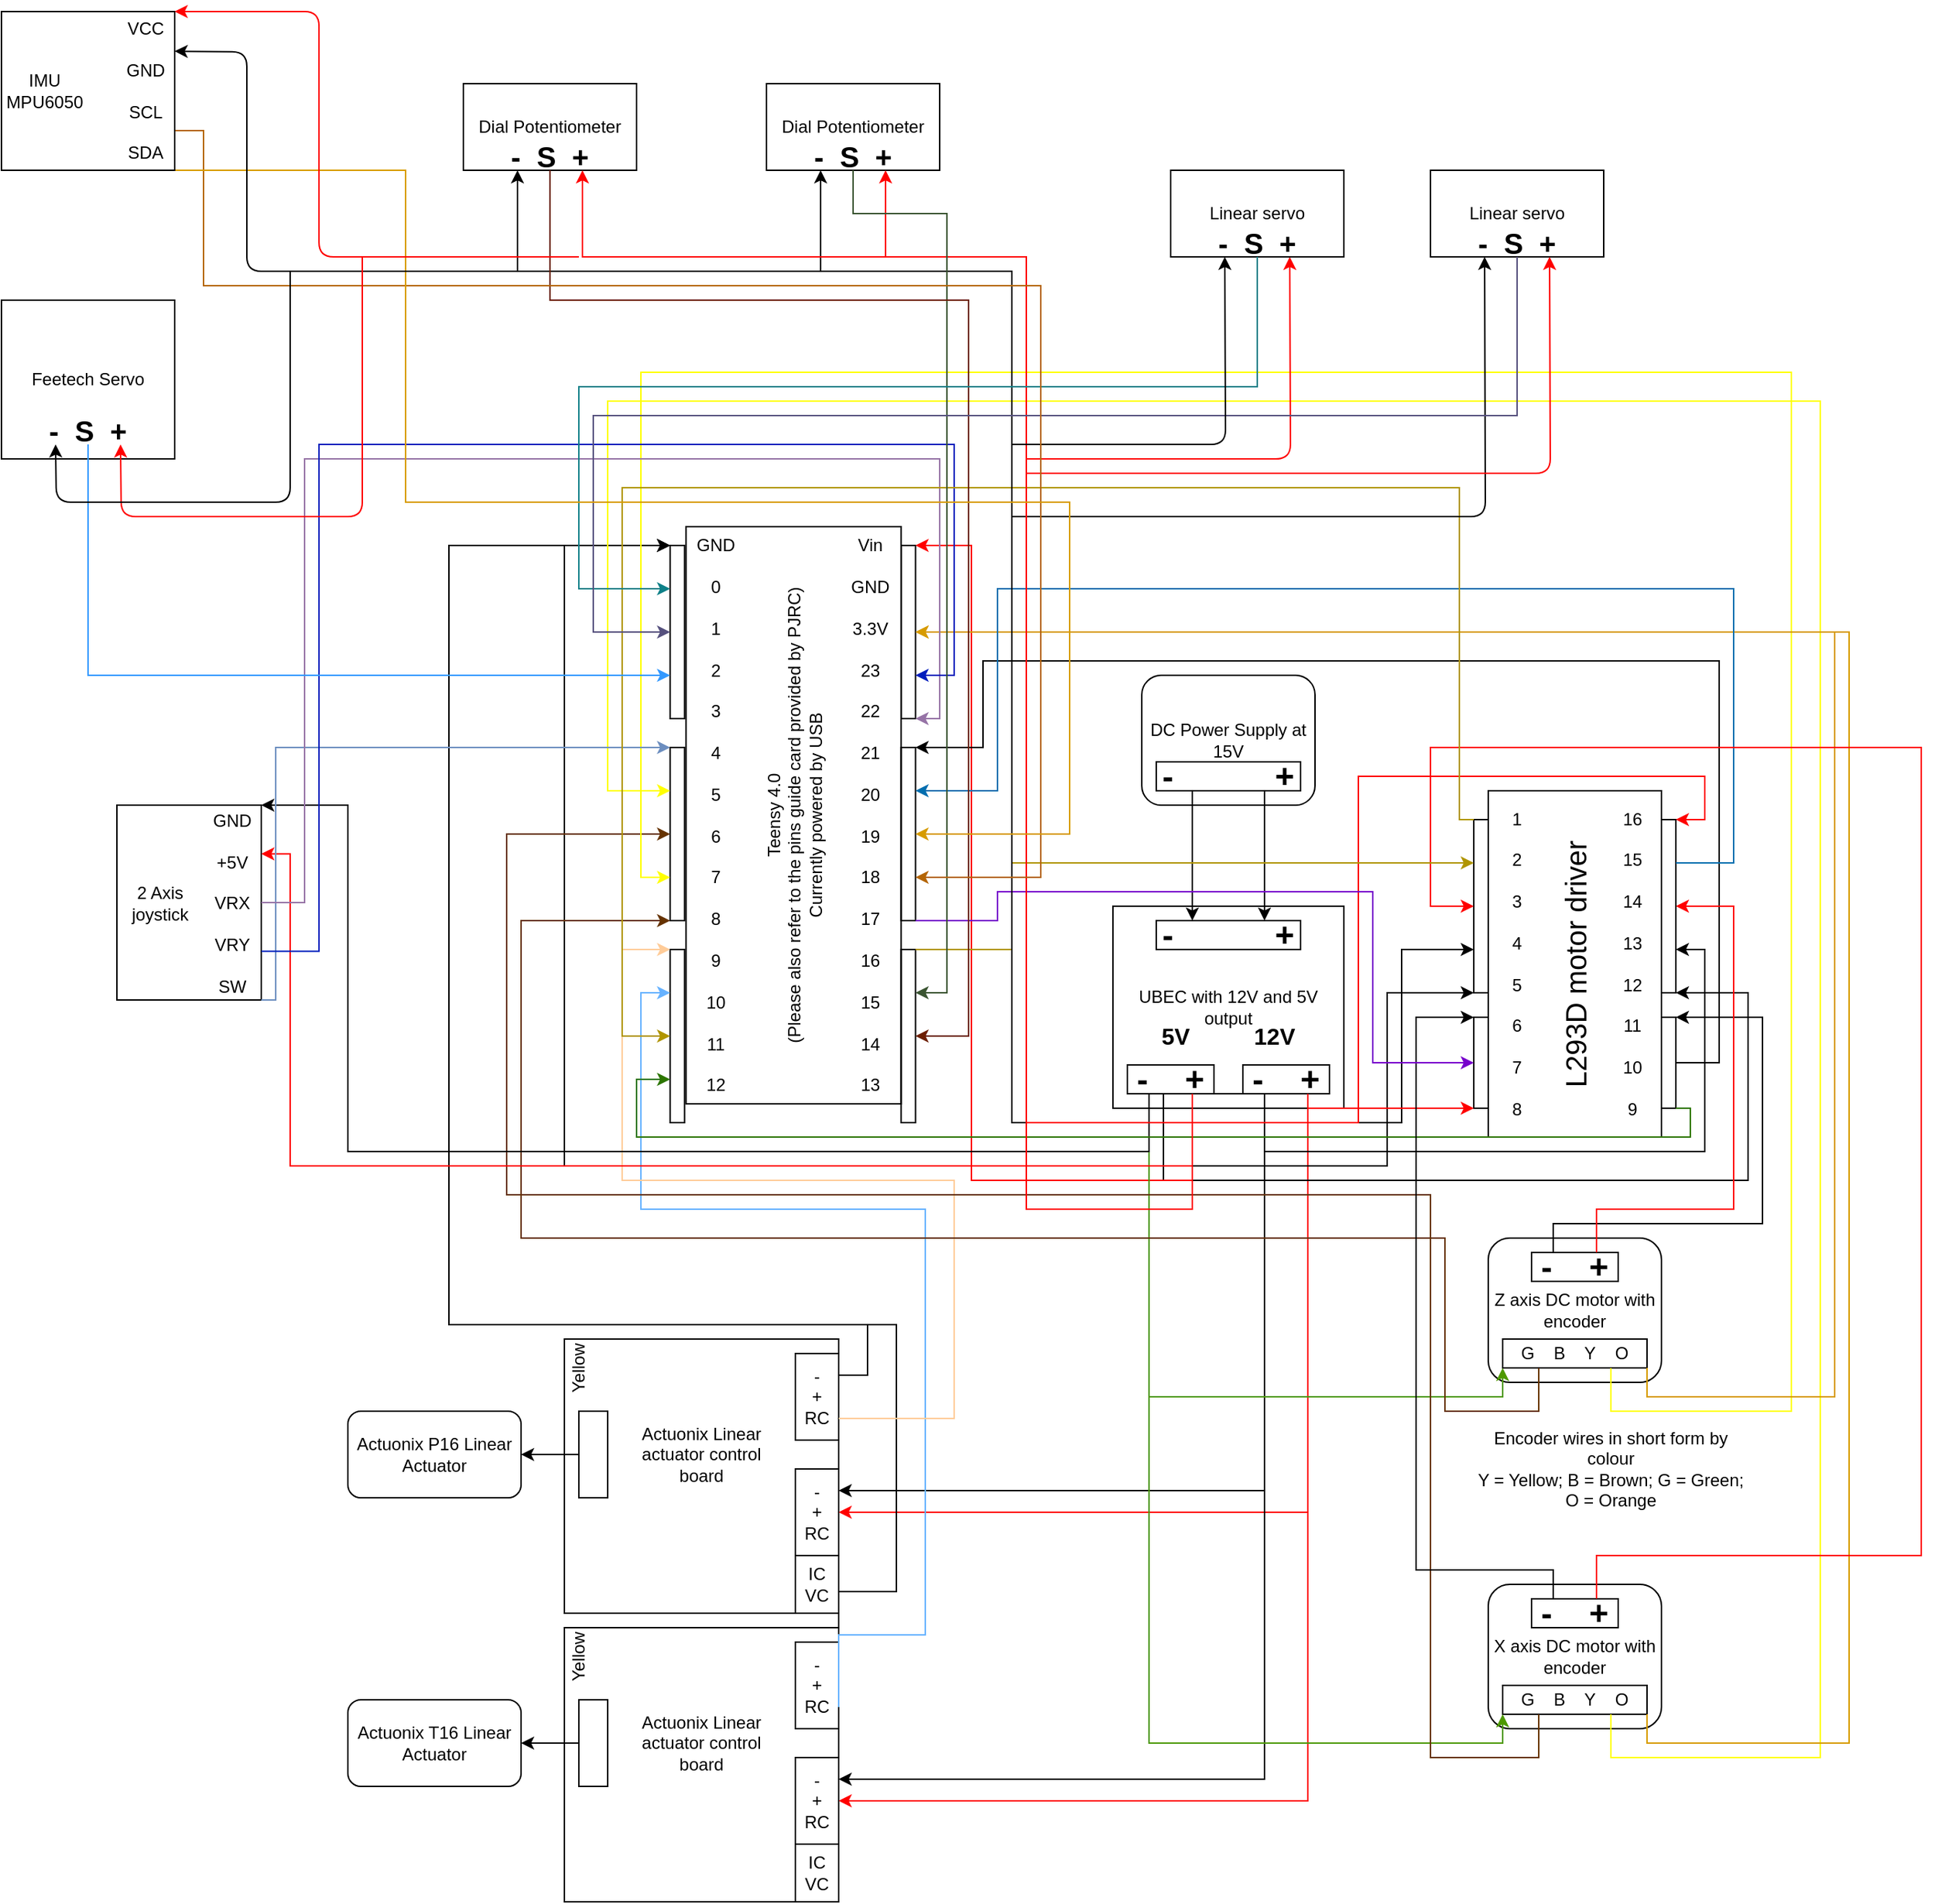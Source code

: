 <mxfile version="12.9.13" type="device"><diagram id="tKqZHT9jm57mpydL6ZIq" name="Page-1"><mxGraphModel dx="3413" dy="2063" grid="1" gridSize="10" guides="1" tooltips="1" connect="1" arrows="1" fold="1" page="1" pageScale="1" pageWidth="1654" pageHeight="2336" math="0" shadow="0"><root><mxCell id="0"/><mxCell id="1" parent="0"/><mxCell id="Ix45-7bk0WX9BoYvGjVs-72" value="" style="group" vertex="1" connectable="0" parent="1"><mxGeometry x="160" y="300" width="1330" height="1310" as="geometry"/></mxCell><mxCell id="Ix45-7bk0WX9BoYvGjVs-67" value="" style="group" vertex="1" connectable="0" parent="Ix45-7bk0WX9BoYvGjVs-72"><mxGeometry width="1330" height="1310" as="geometry"/></mxCell><mxCell id="Ix45-7bk0WX9BoYvGjVs-54" value="" style="group" vertex="1" connectable="0" parent="Ix45-7bk0WX9BoYvGjVs-67"><mxGeometry x="80" y="50" width="1250" height="1260" as="geometry"/></mxCell><mxCell id="Ix45-7bk0WX9BoYvGjVs-38" value="" style="group;fillColor=none;strokeColor=none;" vertex="1" connectable="0" parent="Ix45-7bk0WX9BoYvGjVs-54"><mxGeometry width="1250" height="1260" as="geometry"/></mxCell><mxCell id="Ix45-7bk0WX9BoYvGjVs-25" value="" style="group" vertex="1" connectable="0" parent="Ix45-7bk0WX9BoYvGjVs-38"><mxGeometry y="200" width="1250" height="1060" as="geometry"/></mxCell><mxCell id="odw-aMvvOUH35PfwRBD1-32" value="" style="group" parent="Ix45-7bk0WX9BoYvGjVs-25" vertex="1" connectable="0"><mxGeometry x="690" y="210" width="160" height="300" as="geometry"/></mxCell><mxCell id="odw-aMvvOUH35PfwRBD1-6" value="&lt;span&gt;DC Power Supply at 15V&lt;/span&gt;" style="rounded=1;whiteSpace=wrap;html=1;shadow=0;fillColor=none;gradientColor=none;" parent="odw-aMvvOUH35PfwRBD1-32" vertex="1"><mxGeometry x="20" width="120" height="90" as="geometry"/></mxCell><mxCell id="odw-aMvvOUH35PfwRBD1-9" value="UBEC with 12V and 5V output" style="rounded=0;whiteSpace=wrap;html=1;shadow=0;fillColor=none;gradientColor=none;" parent="odw-aMvvOUH35PfwRBD1-32" vertex="1"><mxGeometry y="160" width="160" height="140" as="geometry"/></mxCell><mxCell id="odw-aMvvOUH35PfwRBD1-10" value="&lt;b&gt;&lt;font style=&quot;font-size: 16px&quot;&gt;5V&amp;nbsp; &amp;nbsp; &amp;nbsp; &amp;nbsp; &amp;nbsp; 12V&lt;/font&gt;&lt;/b&gt;" style="text;html=1;strokeColor=none;fillColor=none;align=center;verticalAlign=middle;whiteSpace=wrap;rounded=0;shadow=0;" parent="odw-aMvvOUH35PfwRBD1-32" vertex="1"><mxGeometry x="30" y="240" width="100" height="20" as="geometry"/></mxCell><mxCell id="odw-aMvvOUH35PfwRBD1-16" value="&lt;b&gt;&lt;font style=&quot;font-size: 23px&quot;&gt;-&amp;nbsp; &amp;nbsp; &amp;nbsp; &amp;nbsp; &amp;nbsp; &amp;nbsp;+&lt;/font&gt;&lt;/b&gt;" style="rounded=0;whiteSpace=wrap;html=1;shadow=0;fillColor=none;gradientColor=none;" parent="odw-aMvvOUH35PfwRBD1-32" vertex="1"><mxGeometry x="30" y="60" width="100" height="20" as="geometry"/></mxCell><mxCell id="odw-aMvvOUH35PfwRBD1-17" value="&lt;b&gt;&lt;font style=&quot;font-size: 23px&quot;&gt;-&amp;nbsp; &amp;nbsp; &amp;nbsp; &amp;nbsp; &amp;nbsp; &amp;nbsp;+&lt;/font&gt;&lt;/b&gt;" style="rounded=0;whiteSpace=wrap;html=1;shadow=0;fillColor=none;gradientColor=none;" parent="odw-aMvvOUH35PfwRBD1-32" vertex="1"><mxGeometry x="30" y="170" width="100" height="20" as="geometry"/></mxCell><mxCell id="odw-aMvvOUH35PfwRBD1-18" style="edgeStyle=orthogonalEdgeStyle;rounded=0;orthogonalLoop=1;jettySize=auto;html=1;exitX=0.25;exitY=1;exitDx=0;exitDy=0;entryX=0.25;entryY=0;entryDx=0;entryDy=0;" parent="odw-aMvvOUH35PfwRBD1-32" source="odw-aMvvOUH35PfwRBD1-16" target="odw-aMvvOUH35PfwRBD1-17" edge="1"><mxGeometry relative="1" as="geometry"/></mxCell><mxCell id="odw-aMvvOUH35PfwRBD1-19" style="edgeStyle=orthogonalEdgeStyle;rounded=0;orthogonalLoop=1;jettySize=auto;html=1;exitX=0.75;exitY=1;exitDx=0;exitDy=0;entryX=0.75;entryY=0;entryDx=0;entryDy=0;" parent="odw-aMvvOUH35PfwRBD1-32" source="odw-aMvvOUH35PfwRBD1-16" target="odw-aMvvOUH35PfwRBD1-17" edge="1"><mxGeometry relative="1" as="geometry"/></mxCell><mxCell id="odw-aMvvOUH35PfwRBD1-21" value="&lt;b&gt;&lt;font style=&quot;font-size: 23px&quot;&gt;-&amp;nbsp; &amp;nbsp; +&lt;/font&gt;&lt;/b&gt;" style="rounded=0;whiteSpace=wrap;html=1;shadow=0;fillColor=none;gradientColor=none;" parent="odw-aMvvOUH35PfwRBD1-32" vertex="1"><mxGeometry x="10" y="270" width="60" height="20" as="geometry"/></mxCell><mxCell id="odw-aMvvOUH35PfwRBD1-22" value="&lt;b&gt;&lt;font style=&quot;font-size: 23px&quot;&gt;-&amp;nbsp; &amp;nbsp; +&lt;/font&gt;&lt;/b&gt;" style="rounded=0;whiteSpace=wrap;html=1;shadow=0;fillColor=none;gradientColor=none;" parent="odw-aMvvOUH35PfwRBD1-32" vertex="1"><mxGeometry x="90" y="270" width="60" height="20" as="geometry"/></mxCell><mxCell id="odw-aMvvOUH35PfwRBD1-61" value="" style="group" parent="Ix45-7bk0WX9BoYvGjVs-25" vertex="1" connectable="0"><mxGeometry x="160" y="670" width="340" height="190" as="geometry"/></mxCell><mxCell id="odw-aMvvOUH35PfwRBD1-47" value="" style="group" parent="odw-aMvvOUH35PfwRBD1-61" vertex="1" connectable="0"><mxGeometry x="150" width="190" height="190" as="geometry"/></mxCell><mxCell id="odw-aMvvOUH35PfwRBD1-35" value="" style="rounded=0;whiteSpace=wrap;html=1;shadow=0;fillColor=none;gradientColor=none;" parent="odw-aMvvOUH35PfwRBD1-47" vertex="1"><mxGeometry width="190" height="190" as="geometry"/></mxCell><mxCell id="odw-aMvvOUH35PfwRBD1-38" value="-&lt;br&gt;+&lt;br&gt;RC" style="rounded=0;whiteSpace=wrap;html=1;shadow=0;fillColor=none;gradientColor=none;" parent="odw-aMvvOUH35PfwRBD1-47" vertex="1"><mxGeometry x="160" y="10" width="30" height="60" as="geometry"/></mxCell><mxCell id="odw-aMvvOUH35PfwRBD1-39" value="Actuonix Linear actuator control board" style="text;html=1;strokeColor=none;fillColor=none;align=center;verticalAlign=middle;whiteSpace=wrap;rounded=0;shadow=0;" parent="odw-aMvvOUH35PfwRBD1-47" vertex="1"><mxGeometry x="50" y="70" width="90" height="20" as="geometry"/></mxCell><mxCell id="odw-aMvvOUH35PfwRBD1-40" value="-&lt;br&gt;+&lt;br&gt;RC&lt;br&gt;" style="rounded=0;whiteSpace=wrap;html=1;shadow=0;fillColor=none;gradientColor=none;" parent="odw-aMvvOUH35PfwRBD1-47" vertex="1"><mxGeometry x="160" y="90" width="30" height="60" as="geometry"/></mxCell><mxCell id="odw-aMvvOUH35PfwRBD1-43" value="IC&lt;br&gt;VC" style="rounded=0;whiteSpace=wrap;html=1;shadow=0;fillColor=none;gradientColor=none;" parent="odw-aMvvOUH35PfwRBD1-47" vertex="1"><mxGeometry x="160" y="150" width="30" height="40" as="geometry"/></mxCell><mxCell id="odw-aMvvOUH35PfwRBD1-45" value="" style="rounded=0;whiteSpace=wrap;html=1;shadow=0;fillColor=none;gradientColor=none;" parent="odw-aMvvOUH35PfwRBD1-47" vertex="1"><mxGeometry x="10" y="50" width="20" height="60" as="geometry"/></mxCell><mxCell id="odw-aMvvOUH35PfwRBD1-46" value="Yellow" style="text;html=1;strokeColor=none;fillColor=none;align=center;verticalAlign=middle;whiteSpace=wrap;rounded=0;shadow=0;rotation=270;" parent="odw-aMvvOUH35PfwRBD1-47" vertex="1"><mxGeometry x="-10" y="10" width="40" height="20" as="geometry"/></mxCell><mxCell id="odw-aMvvOUH35PfwRBD1-56" value="Actuonix P16 Linear Actuator" style="rounded=1;whiteSpace=wrap;html=1;shadow=0;fillColor=none;gradientColor=none;" parent="odw-aMvvOUH35PfwRBD1-61" vertex="1"><mxGeometry y="50" width="120" height="60" as="geometry"/></mxCell><mxCell id="odw-aMvvOUH35PfwRBD1-58" style="edgeStyle=orthogonalEdgeStyle;rounded=0;orthogonalLoop=1;jettySize=auto;html=1;exitX=0;exitY=0.5;exitDx=0;exitDy=0;entryX=1;entryY=0.5;entryDx=0;entryDy=0;" parent="odw-aMvvOUH35PfwRBD1-61" source="odw-aMvvOUH35PfwRBD1-45" target="odw-aMvvOUH35PfwRBD1-56" edge="1"><mxGeometry relative="1" as="geometry"/></mxCell><mxCell id="odw-aMvvOUH35PfwRBD1-62" value="" style="group" parent="Ix45-7bk0WX9BoYvGjVs-25" vertex="1" connectable="0"><mxGeometry x="160" y="870" width="340" height="190" as="geometry"/></mxCell><mxCell id="odw-aMvvOUH35PfwRBD1-48" value="" style="group" parent="odw-aMvvOUH35PfwRBD1-62" vertex="1" connectable="0"><mxGeometry x="150" width="190" height="190" as="geometry"/></mxCell><mxCell id="odw-aMvvOUH35PfwRBD1-49" value="" style="rounded=0;whiteSpace=wrap;html=1;shadow=0;fillColor=none;gradientColor=none;" parent="odw-aMvvOUH35PfwRBD1-48" vertex="1"><mxGeometry width="190" height="190" as="geometry"/></mxCell><mxCell id="odw-aMvvOUH35PfwRBD1-50" value="-&lt;br&gt;+&lt;br&gt;RC" style="rounded=0;whiteSpace=wrap;html=1;shadow=0;fillColor=none;gradientColor=none;" parent="odw-aMvvOUH35PfwRBD1-48" vertex="1"><mxGeometry x="160" y="10" width="30" height="60" as="geometry"/></mxCell><mxCell id="odw-aMvvOUH35PfwRBD1-51" value="Actuonix Linear actuator control board" style="text;html=1;strokeColor=none;fillColor=none;align=center;verticalAlign=middle;whiteSpace=wrap;rounded=0;shadow=0;" parent="odw-aMvvOUH35PfwRBD1-48" vertex="1"><mxGeometry x="50" y="70" width="90" height="20" as="geometry"/></mxCell><mxCell id="odw-aMvvOUH35PfwRBD1-52" value="-&lt;br&gt;+&lt;br&gt;RC&lt;br&gt;" style="rounded=0;whiteSpace=wrap;html=1;shadow=0;fillColor=none;gradientColor=none;" parent="odw-aMvvOUH35PfwRBD1-48" vertex="1"><mxGeometry x="160" y="90" width="30" height="60" as="geometry"/></mxCell><mxCell id="odw-aMvvOUH35PfwRBD1-53" value="IC&lt;br&gt;VC" style="rounded=0;whiteSpace=wrap;html=1;shadow=0;fillColor=none;gradientColor=none;" parent="odw-aMvvOUH35PfwRBD1-48" vertex="1"><mxGeometry x="160" y="150" width="30" height="40" as="geometry"/></mxCell><mxCell id="odw-aMvvOUH35PfwRBD1-54" value="" style="rounded=0;whiteSpace=wrap;html=1;shadow=0;fillColor=none;gradientColor=none;" parent="odw-aMvvOUH35PfwRBD1-48" vertex="1"><mxGeometry x="10" y="50" width="20" height="60" as="geometry"/></mxCell><mxCell id="odw-aMvvOUH35PfwRBD1-55" value="Yellow" style="text;html=1;strokeColor=none;fillColor=none;align=center;verticalAlign=middle;whiteSpace=wrap;rounded=0;shadow=0;rotation=270;" parent="odw-aMvvOUH35PfwRBD1-48" vertex="1"><mxGeometry x="-10" y="10" width="40" height="20" as="geometry"/></mxCell><mxCell id="odw-aMvvOUH35PfwRBD1-59" value="Actuonix T16 Linear Actuator" style="rounded=1;whiteSpace=wrap;html=1;shadow=0;fillColor=none;gradientColor=none;" parent="odw-aMvvOUH35PfwRBD1-62" vertex="1"><mxGeometry y="50" width="120" height="60" as="geometry"/></mxCell><mxCell id="odw-aMvvOUH35PfwRBD1-60" style="edgeStyle=orthogonalEdgeStyle;rounded=0;orthogonalLoop=1;jettySize=auto;html=1;exitX=0;exitY=0.5;exitDx=0;exitDy=0;" parent="odw-aMvvOUH35PfwRBD1-62" source="odw-aMvvOUH35PfwRBD1-54" target="odw-aMvvOUH35PfwRBD1-59" edge="1"><mxGeometry relative="1" as="geometry"/></mxCell><mxCell id="odw-aMvvOUH35PfwRBD1-65" style="edgeStyle=orthogonalEdgeStyle;rounded=0;orthogonalLoop=1;jettySize=auto;html=1;exitX=0.25;exitY=1;exitDx=0;exitDy=0;entryX=1;entryY=0.25;entryDx=0;entryDy=0;" parent="Ix45-7bk0WX9BoYvGjVs-25" source="odw-aMvvOUH35PfwRBD1-22" target="odw-aMvvOUH35PfwRBD1-40" edge="1"><mxGeometry relative="1" as="geometry"/></mxCell><mxCell id="odw-aMvvOUH35PfwRBD1-66" style="edgeStyle=orthogonalEdgeStyle;rounded=0;orthogonalLoop=1;jettySize=auto;html=1;exitX=0.75;exitY=1;exitDx=0;exitDy=0;entryX=1;entryY=0.5;entryDx=0;entryDy=0;strokeColor=#FF0000;" parent="Ix45-7bk0WX9BoYvGjVs-25" source="odw-aMvvOUH35PfwRBD1-22" target="odw-aMvvOUH35PfwRBD1-40" edge="1"><mxGeometry relative="1" as="geometry"/></mxCell><mxCell id="odw-aMvvOUH35PfwRBD1-67" style="edgeStyle=orthogonalEdgeStyle;rounded=0;orthogonalLoop=1;jettySize=auto;html=1;exitX=0.25;exitY=1;exitDx=0;exitDy=0;entryX=1;entryY=0.25;entryDx=0;entryDy=0;" parent="Ix45-7bk0WX9BoYvGjVs-25" source="odw-aMvvOUH35PfwRBD1-22" target="odw-aMvvOUH35PfwRBD1-52" edge="1"><mxGeometry relative="1" as="geometry"/></mxCell><mxCell id="odw-aMvvOUH35PfwRBD1-68" style="edgeStyle=orthogonalEdgeStyle;rounded=0;orthogonalLoop=1;jettySize=auto;html=1;exitX=0.75;exitY=1;exitDx=0;exitDy=0;entryX=1;entryY=0.5;entryDx=0;entryDy=0;strokeColor=#FF0000;" parent="Ix45-7bk0WX9BoYvGjVs-25" source="odw-aMvvOUH35PfwRBD1-22" target="odw-aMvvOUH35PfwRBD1-52" edge="1"><mxGeometry relative="1" as="geometry"/></mxCell><mxCell id="odw-aMvvOUH35PfwRBD1-83" value="Encoder wires in short form by colour &lt;br&gt;Y = Yellow; B = Brown; G = Green; O = Orange" style="text;html=1;strokeColor=none;fillColor=none;align=center;verticalAlign=middle;whiteSpace=wrap;rounded=0;shadow=0;" parent="Ix45-7bk0WX9BoYvGjVs-25" vertex="1"><mxGeometry x="940" y="750" width="190" height="20" as="geometry"/></mxCell><mxCell id="odw-aMvvOUH35PfwRBD1-86" value="" style="group" parent="Ix45-7bk0WX9BoYvGjVs-25" vertex="1" connectable="0"><mxGeometry x="950" y="600" width="120" height="100" as="geometry"/></mxCell><mxCell id="odw-aMvvOUH35PfwRBD1-80" value="" style="group" parent="odw-aMvvOUH35PfwRBD1-86" vertex="1" connectable="0"><mxGeometry width="120" height="100" as="geometry"/></mxCell><mxCell id="odw-aMvvOUH35PfwRBD1-70" value="Z axis DC motor with encoder" style="rounded=1;whiteSpace=wrap;html=1;shadow=0;fillColor=none;gradientColor=none;" parent="odw-aMvvOUH35PfwRBD1-80" vertex="1"><mxGeometry width="120" height="100" as="geometry"/></mxCell><mxCell id="odw-aMvvOUH35PfwRBD1-72" value="&lt;b&gt;&lt;font style=&quot;font-size: 23px&quot;&gt;-&amp;nbsp; &amp;nbsp; +&lt;/font&gt;&lt;/b&gt;" style="rounded=0;whiteSpace=wrap;html=1;shadow=0;fillColor=none;gradientColor=none;" parent="odw-aMvvOUH35PfwRBD1-80" vertex="1"><mxGeometry x="30" y="10" width="60" height="20" as="geometry"/></mxCell><mxCell id="odw-aMvvOUH35PfwRBD1-84" value="G&amp;nbsp; &amp;nbsp; B&amp;nbsp; &amp;nbsp; Y&amp;nbsp; &amp;nbsp; O" style="rounded=0;whiteSpace=wrap;html=1;shadow=0;fillColor=none;gradientColor=none;" parent="odw-aMvvOUH35PfwRBD1-80" vertex="1"><mxGeometry x="10" y="70" width="100" height="20" as="geometry"/></mxCell><mxCell id="odw-aMvvOUH35PfwRBD1-87" value="" style="group" parent="Ix45-7bk0WX9BoYvGjVs-25" vertex="1" connectable="0"><mxGeometry x="950" y="840" width="120" height="100" as="geometry"/></mxCell><mxCell id="odw-aMvvOUH35PfwRBD1-81" value="" style="group" parent="odw-aMvvOUH35PfwRBD1-87" vertex="1" connectable="0"><mxGeometry width="120" height="100" as="geometry"/></mxCell><mxCell id="odw-aMvvOUH35PfwRBD1-69" value="X axis DC motor with encoder" style="rounded=1;whiteSpace=wrap;html=1;shadow=0;fillColor=none;gradientColor=none;" parent="odw-aMvvOUH35PfwRBD1-81" vertex="1"><mxGeometry width="120" height="100" as="geometry"/></mxCell><mxCell id="odw-aMvvOUH35PfwRBD1-73" value="&lt;b&gt;&lt;font style=&quot;font-size: 23px&quot;&gt;-&amp;nbsp; &amp;nbsp; +&lt;/font&gt;&lt;/b&gt;" style="rounded=0;whiteSpace=wrap;html=1;shadow=0;fillColor=none;gradientColor=none;" parent="odw-aMvvOUH35PfwRBD1-81" vertex="1"><mxGeometry x="30" y="10" width="60" height="20" as="geometry"/></mxCell><mxCell id="odw-aMvvOUH35PfwRBD1-82" value="G&amp;nbsp; &amp;nbsp; B&amp;nbsp; &amp;nbsp; Y&amp;nbsp; &amp;nbsp; O" style="rounded=0;whiteSpace=wrap;html=1;shadow=0;fillColor=none;gradientColor=none;" parent="odw-aMvvOUH35PfwRBD1-81" vertex="1"><mxGeometry x="10" y="70" width="100" height="20" as="geometry"/></mxCell><mxCell id="odw-aMvvOUH35PfwRBD1-99" value="" style="group" parent="Ix45-7bk0WX9BoYvGjVs-25" vertex="1" connectable="0"><mxGeometry x="940" y="290" width="140" height="240" as="geometry"/></mxCell><mxCell id="odw-aMvvOUH35PfwRBD1-31" value="" style="group" parent="odw-aMvvOUH35PfwRBD1-99" vertex="1" connectable="0"><mxGeometry x="10" width="120" height="240" as="geometry"/></mxCell><mxCell id="odw-aMvvOUH35PfwRBD1-26" value="" style="rounded=0;whiteSpace=wrap;html=1;shadow=0;fillColor=none;gradientColor=none;" parent="odw-aMvvOUH35PfwRBD1-31" vertex="1"><mxGeometry width="120" height="240" as="geometry"/></mxCell><mxCell id="odw-aMvvOUH35PfwRBD1-27" value="1&lt;br&gt;&lt;br&gt;2&lt;br&gt;&lt;br&gt;3&lt;br&gt;&lt;br&gt;4&lt;br&gt;&lt;br&gt;5&lt;br&gt;&lt;br&gt;6&lt;br&gt;&lt;br&gt;7&lt;br&gt;&lt;br&gt;8" style="text;html=1;strokeColor=none;fillColor=none;align=center;verticalAlign=middle;whiteSpace=wrap;rounded=0;shadow=0;gradientColor=none;" parent="odw-aMvvOUH35PfwRBD1-31" vertex="1"><mxGeometry width="40" height="240" as="geometry"/></mxCell><mxCell id="odw-aMvvOUH35PfwRBD1-28" value="16&lt;br&gt;&lt;br&gt;15&lt;br&gt;&lt;br&gt;14&lt;br&gt;&lt;br&gt;13&lt;br&gt;&lt;br&gt;12&lt;br&gt;&lt;br&gt;11&lt;br&gt;&lt;br&gt;10&lt;br&gt;&lt;br&gt;9" style="text;html=1;strokeColor=none;fillColor=none;align=center;verticalAlign=middle;whiteSpace=wrap;rounded=0;shadow=0;gradientColor=none;" parent="odw-aMvvOUH35PfwRBD1-31" vertex="1"><mxGeometry x="80" width="40" height="240" as="geometry"/></mxCell><mxCell id="odw-aMvvOUH35PfwRBD1-29" value="&lt;font style=&quot;font-size: 20px&quot;&gt;L293D motor driver&lt;/font&gt;" style="text;html=1;strokeColor=none;fillColor=none;align=center;verticalAlign=middle;whiteSpace=wrap;rounded=0;shadow=0;direction=west;rotation=270;" parent="odw-aMvvOUH35PfwRBD1-31" vertex="1"><mxGeometry x="-35" y="110" width="190" height="20" as="geometry"/></mxCell><mxCell id="odw-aMvvOUH35PfwRBD1-95" value="" style="rounded=0;whiteSpace=wrap;html=1;shadow=0;fillColor=none;gradientColor=none;fontColor=#000000;" parent="odw-aMvvOUH35PfwRBD1-99" vertex="1"><mxGeometry x="130" y="20" width="10" height="120" as="geometry"/></mxCell><mxCell id="odw-aMvvOUH35PfwRBD1-96" value="" style="rounded=0;whiteSpace=wrap;html=1;shadow=0;fillColor=none;gradientColor=none;fontColor=#000000;" parent="odw-aMvvOUH35PfwRBD1-99" vertex="1"><mxGeometry y="20" width="10" height="120" as="geometry"/></mxCell><mxCell id="odw-aMvvOUH35PfwRBD1-97" value="" style="rounded=0;whiteSpace=wrap;html=1;shadow=0;fillColor=none;gradientColor=none;fontColor=#000000;" parent="odw-aMvvOUH35PfwRBD1-99" vertex="1"><mxGeometry y="157" width="10" height="63" as="geometry"/></mxCell><mxCell id="odw-aMvvOUH35PfwRBD1-98" value="" style="rounded=0;whiteSpace=wrap;html=1;shadow=0;fillColor=none;gradientColor=none;fontColor=#000000;" parent="odw-aMvvOUH35PfwRBD1-99" vertex="1"><mxGeometry x="130" y="157" width="10" height="63" as="geometry"/></mxCell><mxCell id="odw-aMvvOUH35PfwRBD1-101" style="edgeStyle=orthogonalEdgeStyle;rounded=0;orthogonalLoop=1;jettySize=auto;html=1;exitX=0.25;exitY=1;exitDx=0;exitDy=0;entryX=0;entryY=0.75;entryDx=0;entryDy=0;fontColor=#000000;" parent="Ix45-7bk0WX9BoYvGjVs-25" source="odw-aMvvOUH35PfwRBD1-22" target="odw-aMvvOUH35PfwRBD1-96" edge="1"><mxGeometry relative="1" as="geometry"/></mxCell><mxCell id="odw-aMvvOUH35PfwRBD1-102" style="edgeStyle=orthogonalEdgeStyle;rounded=0;orthogonalLoop=1;jettySize=auto;html=1;exitX=0.25;exitY=1;exitDx=0;exitDy=0;entryX=0;entryY=1;entryDx=0;entryDy=0;fontColor=#000000;" parent="Ix45-7bk0WX9BoYvGjVs-25" source="odw-aMvvOUH35PfwRBD1-22" target="odw-aMvvOUH35PfwRBD1-96" edge="1"><mxGeometry relative="1" as="geometry"><Array as="points"><mxPoint x="725" y="550"/><mxPoint x="880" y="550"/><mxPoint x="880" y="430"/></Array></mxGeometry></mxCell><mxCell id="odw-aMvvOUH35PfwRBD1-103" style="edgeStyle=orthogonalEdgeStyle;rounded=0;orthogonalLoop=1;jettySize=auto;html=1;exitX=0.25;exitY=1;exitDx=0;exitDy=0;entryX=1;entryY=0.75;entryDx=0;entryDy=0;fontColor=#000000;" parent="Ix45-7bk0WX9BoYvGjVs-25" source="odw-aMvvOUH35PfwRBD1-22" target="odw-aMvvOUH35PfwRBD1-95" edge="1"><mxGeometry relative="1" as="geometry"><Array as="points"><mxPoint x="795" y="540"/><mxPoint x="1100" y="540"/><mxPoint x="1100" y="400"/></Array></mxGeometry></mxCell><mxCell id="odw-aMvvOUH35PfwRBD1-104" style="edgeStyle=orthogonalEdgeStyle;rounded=0;orthogonalLoop=1;jettySize=auto;html=1;exitX=0.25;exitY=1;exitDx=0;exitDy=0;entryX=1;entryY=1;entryDx=0;entryDy=0;fontColor=#000000;" parent="Ix45-7bk0WX9BoYvGjVs-25" source="odw-aMvvOUH35PfwRBD1-22" target="odw-aMvvOUH35PfwRBD1-95" edge="1"><mxGeometry relative="1" as="geometry"><Array as="points"><mxPoint x="725" y="560"/><mxPoint x="1130" y="560"/><mxPoint x="1130" y="430"/></Array></mxGeometry></mxCell><mxCell id="odw-aMvvOUH35PfwRBD1-108" value="" style="group" parent="Ix45-7bk0WX9BoYvGjVs-25" vertex="1" connectable="0"><mxGeometry x="300" y="120" width="440" height="400" as="geometry"/></mxCell><mxCell id="odw-aMvvOUH35PfwRBD1-91" value="" style="rounded=0;whiteSpace=wrap;html=1;shadow=0;fillColor=none;gradientColor=none;fontColor=#000000;" parent="odw-aMvvOUH35PfwRBD1-108" vertex="1"><mxGeometry x="243.25" width="10" height="120" as="geometry"/></mxCell><mxCell id="odw-aMvvOUH35PfwRBD1-107" value="" style="group" parent="odw-aMvvOUH35PfwRBD1-108" vertex="1" connectable="0"><mxGeometry y="70.25" width="440" height="329.75" as="geometry"/></mxCell><mxCell id="odw-aMvvOUH35PfwRBD1-33" value="" style="group;rotation=270;" parent="odw-aMvvOUH35PfwRBD1-107" vertex="1" connectable="0"><mxGeometry x="83.25" y="-83.25" width="273.5" height="440" as="geometry"/></mxCell><mxCell id="odw-aMvvOUH35PfwRBD1-106" value="" style="group" parent="odw-aMvvOUH35PfwRBD1-33" vertex="1" connectable="0"><mxGeometry width="170" height="413" as="geometry"/></mxCell><mxCell id="odw-aMvvOUH35PfwRBD1-94" value="" style="group" parent="odw-aMvvOUH35PfwRBD1-106" vertex="1" connectable="0"><mxGeometry width="170" height="413" as="geometry"/></mxCell><mxCell id="odw-aMvvOUH35PfwRBD1-71" value="" style="group" parent="odw-aMvvOUH35PfwRBD1-94" vertex="1" connectable="0"><mxGeometry x="11" width="149" height="400" as="geometry"/></mxCell><mxCell id="odw-aMvvOUH35PfwRBD1-1" value="" style="rounded=0;whiteSpace=wrap;html=1;" parent="odw-aMvvOUH35PfwRBD1-71" vertex="1"><mxGeometry width="149" height="400" as="geometry"/></mxCell><mxCell id="odw-aMvvOUH35PfwRBD1-4" value="GND&lt;br&gt;&lt;br&gt;0&lt;br&gt;&lt;br&gt;1&lt;br&gt;&lt;br&gt;2&lt;br&gt;&lt;br&gt;3&lt;br&gt;&lt;br&gt;4&lt;br&gt;&lt;br&gt;5&lt;br&gt;&lt;br&gt;6&lt;br&gt;&lt;br&gt;7&lt;br&gt;&lt;br&gt;8&lt;br&gt;&lt;br&gt;9&lt;br&gt;&lt;br&gt;10&lt;br&gt;&lt;br&gt;11&lt;br&gt;&lt;br&gt;12" style="text;html=1;strokeColor=none;fillColor=none;align=center;verticalAlign=middle;whiteSpace=wrap;rounded=0;shadow=0;gradientColor=none;" parent="odw-aMvvOUH35PfwRBD1-71" vertex="1"><mxGeometry y="80" width="42.27" height="240" as="geometry"/></mxCell><mxCell id="odw-aMvvOUH35PfwRBD1-5" value="Vin&lt;br&gt;&lt;br&gt;GND&lt;br&gt;&lt;br&gt;3.3V&lt;br&gt;&lt;br&gt;23&lt;br&gt;&lt;br&gt;22&lt;br&gt;&lt;br&gt;21&lt;br&gt;&lt;br&gt;20&lt;br&gt;&lt;br&gt;19&lt;br&gt;&lt;br&gt;18&lt;br&gt;&lt;br&gt;17&lt;br&gt;&lt;br&gt;16&lt;br&gt;&lt;br&gt;15&lt;br&gt;&lt;br&gt;14&lt;br&gt;&lt;br&gt;13" style="text;html=1;strokeColor=none;fillColor=none;align=center;verticalAlign=middle;whiteSpace=wrap;rounded=0;shadow=0;" parent="odw-aMvvOUH35PfwRBD1-71" vertex="1"><mxGeometry x="106.73" y="80" width="42.27" height="240" as="geometry"/></mxCell><mxCell id="odw-aMvvOUH35PfwRBD1-2" value="Teensy 4.0&lt;br&gt;(Please also refer to the pins guide card provided by PJRC)&lt;br&gt;Currently powered by USB" style="text;html=1;strokeColor=none;fillColor=none;align=center;verticalAlign=middle;whiteSpace=wrap;rounded=0;rotation=270;" parent="odw-aMvvOUH35PfwRBD1-71" vertex="1"><mxGeometry x="-127.337" y="190" width="404.73" height="20" as="geometry"/></mxCell><mxCell id="odw-aMvvOUH35PfwRBD1-88" value="" style="rounded=0;whiteSpace=wrap;html=1;shadow=0;fillColor=none;gradientColor=none;fontColor=#000000;" parent="odw-aMvvOUH35PfwRBD1-94" vertex="1"><mxGeometry y="13" width="10" height="120" as="geometry"/></mxCell><mxCell id="odw-aMvvOUH35PfwRBD1-89" value="" style="rounded=0;whiteSpace=wrap;html=1;shadow=0;fillColor=none;gradientColor=none;fontColor=#000000;" parent="odw-aMvvOUH35PfwRBD1-94" vertex="1"><mxGeometry y="153" width="10" height="120" as="geometry"/></mxCell><mxCell id="odw-aMvvOUH35PfwRBD1-92" value="" style="rounded=0;whiteSpace=wrap;html=1;shadow=0;fillColor=none;gradientColor=none;fontColor=#000000;" parent="odw-aMvvOUH35PfwRBD1-94" vertex="1"><mxGeometry x="160" y="153" width="10" height="120" as="geometry"/></mxCell><mxCell id="odw-aMvvOUH35PfwRBD1-93" value="" style="rounded=0;whiteSpace=wrap;html=1;shadow=0;fillColor=none;gradientColor=none;fontColor=#000000;" parent="odw-aMvvOUH35PfwRBD1-94" vertex="1"><mxGeometry x="160" y="293" width="10" height="120" as="geometry"/></mxCell><mxCell id="odw-aMvvOUH35PfwRBD1-90" value="" style="rounded=0;whiteSpace=wrap;html=1;shadow=0;fillColor=none;gradientColor=none;fontColor=#000000;" parent="odw-aMvvOUH35PfwRBD1-107" vertex="1"><mxGeometry x="83.25" y="209.75" width="10" height="120" as="geometry"/></mxCell><mxCell id="odw-aMvvOUH35PfwRBD1-109" style="edgeStyle=orthogonalEdgeStyle;rounded=0;orthogonalLoop=1;jettySize=auto;html=1;exitX=0.25;exitY=1;exitDx=0;exitDy=0;entryX=0;entryY=0;entryDx=0;entryDy=0;fontColor=#000000;" parent="Ix45-7bk0WX9BoYvGjVs-25" source="odw-aMvvOUH35PfwRBD1-21" target="odw-aMvvOUH35PfwRBD1-88" edge="1"><mxGeometry relative="1" as="geometry"><Array as="points"><mxPoint x="715" y="550"/><mxPoint x="310" y="550"/><mxPoint x="310" y="120"/></Array></mxGeometry></mxCell><mxCell id="odw-aMvvOUH35PfwRBD1-110" style="edgeStyle=orthogonalEdgeStyle;rounded=0;orthogonalLoop=1;jettySize=auto;html=1;exitX=0.75;exitY=1;exitDx=0;exitDy=0;entryX=1;entryY=0;entryDx=0;entryDy=0;fontColor=#000000;fillColor=#f8cecc;strokeColor=#FF0000;" parent="Ix45-7bk0WX9BoYvGjVs-25" source="odw-aMvvOUH35PfwRBD1-21" target="odw-aMvvOUH35PfwRBD1-91" edge="1"><mxGeometry relative="1" as="geometry"><Array as="points"><mxPoint x="745" y="560"/><mxPoint x="592" y="560"/><mxPoint x="592" y="120"/></Array></mxGeometry></mxCell><mxCell id="odw-aMvvOUH35PfwRBD1-111" style="edgeStyle=orthogonalEdgeStyle;rounded=0;orthogonalLoop=1;jettySize=auto;html=1;exitX=0.25;exitY=1;exitDx=0;exitDy=0;entryX=0;entryY=1;entryDx=0;entryDy=0;strokeColor=#4D9900;fontColor=#000000;fillColor=#d5e8d4;" parent="Ix45-7bk0WX9BoYvGjVs-25" source="odw-aMvvOUH35PfwRBD1-21" target="odw-aMvvOUH35PfwRBD1-84" edge="1"><mxGeometry relative="1" as="geometry"/></mxCell><mxCell id="odw-aMvvOUH35PfwRBD1-112" style="edgeStyle=orthogonalEdgeStyle;rounded=0;orthogonalLoop=1;jettySize=auto;html=1;exitX=0.25;exitY=1;exitDx=0;exitDy=0;entryX=0;entryY=1;entryDx=0;entryDy=0;strokeColor=#4D9900;fontColor=#000000;" parent="Ix45-7bk0WX9BoYvGjVs-25" source="odw-aMvvOUH35PfwRBD1-21" target="odw-aMvvOUH35PfwRBD1-82" edge="1"><mxGeometry relative="1" as="geometry"/></mxCell><mxCell id="odw-aMvvOUH35PfwRBD1-113" style="edgeStyle=orthogonalEdgeStyle;rounded=0;orthogonalLoop=1;jettySize=auto;html=1;exitX=1;exitY=0.25;exitDx=0;exitDy=0;entryX=0;entryY=0;entryDx=0;entryDy=0;strokeColor=#000000;fontColor=#000000;" parent="Ix45-7bk0WX9BoYvGjVs-25" source="odw-aMvvOUH35PfwRBD1-38" target="odw-aMvvOUH35PfwRBD1-88" edge="1"><mxGeometry relative="1" as="geometry"><Array as="points"><mxPoint x="520" y="695"/><mxPoint x="520" y="660"/><mxPoint x="230" y="660"/><mxPoint x="230" y="120"/></Array></mxGeometry></mxCell><mxCell id="odw-aMvvOUH35PfwRBD1-114" style="edgeStyle=orthogonalEdgeStyle;rounded=0;orthogonalLoop=1;jettySize=auto;html=1;exitX=1;exitY=0.25;exitDx=0;exitDy=0;entryX=0;entryY=0;entryDx=0;entryDy=0;strokeColor=#000000;fontColor=#000000;" parent="Ix45-7bk0WX9BoYvGjVs-25" source="odw-aMvvOUH35PfwRBD1-50" target="odw-aMvvOUH35PfwRBD1-88" edge="1"><mxGeometry relative="1" as="geometry"><Array as="points"><mxPoint x="500" y="845"/><mxPoint x="540" y="845"/><mxPoint x="540" y="660"/><mxPoint x="230" y="660"/><mxPoint x="230" y="120"/></Array></mxGeometry></mxCell><mxCell id="odw-aMvvOUH35PfwRBD1-115" style="edgeStyle=orthogonalEdgeStyle;rounded=0;orthogonalLoop=1;jettySize=auto;html=1;exitX=1;exitY=0.75;exitDx=0;exitDy=0;entryX=0;entryY=0.25;entryDx=0;entryDy=0;strokeColor=#66B2FF;fontColor=#000000;" parent="Ix45-7bk0WX9BoYvGjVs-25" source="odw-aMvvOUH35PfwRBD1-50" target="odw-aMvvOUH35PfwRBD1-90" edge="1"><mxGeometry relative="1" as="geometry"><Array as="points"><mxPoint x="560" y="875"/><mxPoint x="560" y="580"/><mxPoint x="363" y="580"/><mxPoint x="363" y="430"/></Array></mxGeometry></mxCell><mxCell id="odw-aMvvOUH35PfwRBD1-116" style="edgeStyle=orthogonalEdgeStyle;rounded=0;orthogonalLoop=1;jettySize=auto;html=1;exitX=1;exitY=0.75;exitDx=0;exitDy=0;entryX=0;entryY=0;entryDx=0;entryDy=0;strokeColor=#FFCC99;fontColor=#000000;" parent="Ix45-7bk0WX9BoYvGjVs-25" source="odw-aMvvOUH35PfwRBD1-38" target="odw-aMvvOUH35PfwRBD1-90" edge="1"><mxGeometry relative="1" as="geometry"><Array as="points"><mxPoint x="580" y="725"/><mxPoint x="580" y="560"/><mxPoint x="350" y="560"/><mxPoint x="350" y="400"/></Array></mxGeometry></mxCell><mxCell id="odw-aMvvOUH35PfwRBD1-117" style="edgeStyle=orthogonalEdgeStyle;rounded=0;orthogonalLoop=1;jettySize=auto;html=1;exitX=0.25;exitY=1;exitDx=0;exitDy=0;entryX=0;entryY=1;entryDx=0;entryDy=0;strokeColor=#663300;fontColor=#000000;" parent="Ix45-7bk0WX9BoYvGjVs-25" source="odw-aMvvOUH35PfwRBD1-84" target="odw-aMvvOUH35PfwRBD1-89" edge="1"><mxGeometry relative="1" as="geometry"><Array as="points"><mxPoint x="985" y="720"/><mxPoint x="920" y="720"/><mxPoint x="920" y="600"/><mxPoint x="280" y="600"/><mxPoint x="280" y="380"/></Array></mxGeometry></mxCell><mxCell id="odw-aMvvOUH35PfwRBD1-118" style="edgeStyle=orthogonalEdgeStyle;rounded=0;orthogonalLoop=1;jettySize=auto;html=1;exitX=0.25;exitY=1;exitDx=0;exitDy=0;entryX=0;entryY=0.5;entryDx=0;entryDy=0;strokeColor=#663300;fontColor=#000000;" parent="Ix45-7bk0WX9BoYvGjVs-25" source="odw-aMvvOUH35PfwRBD1-82" target="odw-aMvvOUH35PfwRBD1-89" edge="1"><mxGeometry relative="1" as="geometry"><Array as="points"><mxPoint x="985" y="960"/><mxPoint x="910" y="960"/><mxPoint x="910" y="570"/><mxPoint x="270" y="570"/><mxPoint x="270" y="320"/></Array></mxGeometry></mxCell><mxCell id="odw-aMvvOUH35PfwRBD1-119" style="edgeStyle=orthogonalEdgeStyle;rounded=0;orthogonalLoop=1;jettySize=auto;html=1;exitX=0.75;exitY=1;exitDx=0;exitDy=0;entryX=0;entryY=0.75;entryDx=0;entryDy=0;strokeColor=#FFFF00;fontColor=#000000;fillColor=#fff2cc;" parent="Ix45-7bk0WX9BoYvGjVs-25" source="odw-aMvvOUH35PfwRBD1-84" target="odw-aMvvOUH35PfwRBD1-89" edge="1"><mxGeometry relative="1" as="geometry"><Array as="points"><mxPoint x="1035" y="720"/><mxPoint x="1160" y="720"/><mxPoint x="1160"/><mxPoint x="363"/><mxPoint x="363" y="350"/></Array></mxGeometry></mxCell><mxCell id="odw-aMvvOUH35PfwRBD1-120" style="edgeStyle=orthogonalEdgeStyle;rounded=0;orthogonalLoop=1;jettySize=auto;html=1;exitX=0.75;exitY=1;exitDx=0;exitDy=0;entryX=0;entryY=0.25;entryDx=0;entryDy=0;strokeColor=#FFFF00;fontColor=#000000;" parent="Ix45-7bk0WX9BoYvGjVs-25" source="odw-aMvvOUH35PfwRBD1-82" target="odw-aMvvOUH35PfwRBD1-89" edge="1"><mxGeometry relative="1" as="geometry"><Array as="points"><mxPoint x="1035" y="960"/><mxPoint x="1180" y="960"/><mxPoint x="1180" y="20"/><mxPoint x="340" y="20"/><mxPoint x="340" y="290"/></Array></mxGeometry></mxCell><mxCell id="odw-aMvvOUH35PfwRBD1-121" style="edgeStyle=orthogonalEdgeStyle;rounded=0;orthogonalLoop=1;jettySize=auto;html=1;exitX=1;exitY=1;exitDx=0;exitDy=0;entryX=1;entryY=0.5;entryDx=0;entryDy=0;strokeColor=#d79b00;fontColor=#000000;fillColor=#ffe6cc;" parent="Ix45-7bk0WX9BoYvGjVs-25" source="odw-aMvvOUH35PfwRBD1-84" target="odw-aMvvOUH35PfwRBD1-91" edge="1"><mxGeometry relative="1" as="geometry"><Array as="points"><mxPoint x="1060" y="710"/><mxPoint x="1190" y="710"/><mxPoint x="1190" y="180"/></Array></mxGeometry></mxCell><mxCell id="odw-aMvvOUH35PfwRBD1-122" style="edgeStyle=orthogonalEdgeStyle;rounded=0;orthogonalLoop=1;jettySize=auto;html=1;exitX=1;exitY=1;exitDx=0;exitDy=0;entryX=1;entryY=0.5;entryDx=0;entryDy=0;strokeColor=#d79b00;fontColor=#000000;fillColor=#ffe6cc;" parent="Ix45-7bk0WX9BoYvGjVs-25" source="odw-aMvvOUH35PfwRBD1-82" target="odw-aMvvOUH35PfwRBD1-91" edge="1"><mxGeometry relative="1" as="geometry"><Array as="points"><mxPoint x="1060" y="950"/><mxPoint x="1200" y="950"/><mxPoint x="1200" y="180"/></Array></mxGeometry></mxCell><mxCell id="Ix45-7bk0WX9BoYvGjVs-6" value="" style="group" vertex="1" connectable="0" parent="Ix45-7bk0WX9BoYvGjVs-25"><mxGeometry y="300" width="100" height="135" as="geometry"/></mxCell><mxCell id="Ix45-7bk0WX9BoYvGjVs-2" value="GND&lt;br&gt;&lt;br&gt;+5V&lt;br&gt;&lt;br&gt;VRX&lt;br&gt;&lt;br&gt;VRY&lt;br&gt;&lt;br&gt;SW" style="text;html=1;strokeColor=none;fillColor=none;align=center;verticalAlign=middle;whiteSpace=wrap;rounded=0;shadow=0;fontColor=#000000;" vertex="1" parent="Ix45-7bk0WX9BoYvGjVs-6"><mxGeometry x="60" y="22.5" width="40" height="90" as="geometry"/></mxCell><mxCell id="Ix45-7bk0WX9BoYvGjVs-4" value="" style="rounded=0;whiteSpace=wrap;html=1;shadow=0;fillColor=none;gradientColor=none;fontColor=#000000;" vertex="1" parent="Ix45-7bk0WX9BoYvGjVs-6"><mxGeometry width="100" height="135" as="geometry"/></mxCell><mxCell id="Ix45-7bk0WX9BoYvGjVs-5" value="2 Axis joystick" style="text;html=1;strokeColor=none;fillColor=none;align=center;verticalAlign=middle;whiteSpace=wrap;rounded=0;shadow=0;fontColor=#000000;" vertex="1" parent="Ix45-7bk0WX9BoYvGjVs-6"><mxGeometry x="10" y="57.5" width="40" height="20" as="geometry"/></mxCell><mxCell id="Ix45-7bk0WX9BoYvGjVs-7" style="edgeStyle=orthogonalEdgeStyle;rounded=0;orthogonalLoop=1;jettySize=auto;html=1;exitX=0.75;exitY=1;exitDx=0;exitDy=0;entryX=1;entryY=0.25;entryDx=0;entryDy=0;strokeColor=#FF0000;fontColor=#000000;" edge="1" parent="Ix45-7bk0WX9BoYvGjVs-25" source="odw-aMvvOUH35PfwRBD1-21" target="Ix45-7bk0WX9BoYvGjVs-4"><mxGeometry relative="1" as="geometry"><Array as="points"><mxPoint x="745" y="550"/><mxPoint x="120" y="550"/><mxPoint x="120" y="334"/></Array></mxGeometry></mxCell><mxCell id="Ix45-7bk0WX9BoYvGjVs-8" style="edgeStyle=orthogonalEdgeStyle;rounded=0;orthogonalLoop=1;jettySize=auto;html=1;exitX=0.25;exitY=1;exitDx=0;exitDy=0;entryX=1;entryY=0;entryDx=0;entryDy=0;strokeColor=#000000;fontColor=#000000;" edge="1" parent="Ix45-7bk0WX9BoYvGjVs-25" source="odw-aMvvOUH35PfwRBD1-21" target="Ix45-7bk0WX9BoYvGjVs-4"><mxGeometry relative="1" as="geometry"><Array as="points"><mxPoint x="715" y="540"/><mxPoint x="160" y="540"/><mxPoint x="160" y="300"/></Array></mxGeometry></mxCell><mxCell id="Ix45-7bk0WX9BoYvGjVs-9" style="edgeStyle=orthogonalEdgeStyle;rounded=0;orthogonalLoop=1;jettySize=auto;html=1;exitX=1;exitY=1;exitDx=0;exitDy=0;entryX=0;entryY=0;entryDx=0;entryDy=0;strokeColor=#6c8ebf;fontColor=#000000;fillColor=#dae8fc;" edge="1" parent="Ix45-7bk0WX9BoYvGjVs-25" source="Ix45-7bk0WX9BoYvGjVs-4" target="odw-aMvvOUH35PfwRBD1-89"><mxGeometry relative="1" as="geometry"><Array as="points"><mxPoint x="110" y="435"/><mxPoint x="110" y="260"/></Array></mxGeometry></mxCell><mxCell id="Ix45-7bk0WX9BoYvGjVs-10" style="edgeStyle=orthogonalEdgeStyle;rounded=0;orthogonalLoop=1;jettySize=auto;html=1;exitX=1;exitY=0.5;exitDx=0;exitDy=0;entryX=1;entryY=1;entryDx=0;entryDy=0;strokeColor=#9673a6;fontColor=#000000;fillColor=#e1d5e7;" edge="1" parent="Ix45-7bk0WX9BoYvGjVs-25" source="Ix45-7bk0WX9BoYvGjVs-4" target="odw-aMvvOUH35PfwRBD1-91"><mxGeometry relative="1" as="geometry"><Array as="points"><mxPoint x="130" y="368"/><mxPoint x="130" y="60"/><mxPoint x="570" y="60"/><mxPoint x="570" y="240"/></Array></mxGeometry></mxCell><mxCell id="Ix45-7bk0WX9BoYvGjVs-11" style="edgeStyle=orthogonalEdgeStyle;rounded=0;orthogonalLoop=1;jettySize=auto;html=1;exitX=1;exitY=0.75;exitDx=0;exitDy=0;entryX=1;entryY=0.75;entryDx=0;entryDy=0;strokeColor=#001DBC;fontColor=#000000;fillColor=#0050ef;" edge="1" parent="Ix45-7bk0WX9BoYvGjVs-25" source="Ix45-7bk0WX9BoYvGjVs-4" target="odw-aMvvOUH35PfwRBD1-91"><mxGeometry relative="1" as="geometry"><Array as="points"><mxPoint x="140" y="401"/><mxPoint x="140" y="50"/><mxPoint x="580" y="50"/><mxPoint x="580" y="210"/></Array></mxGeometry></mxCell><mxCell id="Ix45-7bk0WX9BoYvGjVs-12" style="edgeStyle=orthogonalEdgeStyle;rounded=0;orthogonalLoop=1;jettySize=auto;html=1;exitX=1;exitY=1;exitDx=0;exitDy=0;entryX=0;entryY=0.75;entryDx=0;entryDy=0;strokeColor=#2D7600;fontColor=#000000;fillColor=#60a917;" edge="1" parent="Ix45-7bk0WX9BoYvGjVs-25" source="odw-aMvvOUH35PfwRBD1-98" target="odw-aMvvOUH35PfwRBD1-90"><mxGeometry relative="1" as="geometry"><Array as="points"><mxPoint x="1090" y="510"/><mxPoint x="1090" y="530"/><mxPoint x="360" y="530"/><mxPoint x="360" y="490"/></Array></mxGeometry></mxCell><mxCell id="Ix45-7bk0WX9BoYvGjVs-13" style="edgeStyle=orthogonalEdgeStyle;rounded=0;orthogonalLoop=1;jettySize=auto;html=1;exitX=1;exitY=0.5;exitDx=0;exitDy=0;entryX=1;entryY=0;entryDx=0;entryDy=0;strokeColor=#000000;fontColor=#000000;" edge="1" parent="Ix45-7bk0WX9BoYvGjVs-25" source="odw-aMvvOUH35PfwRBD1-98" target="odw-aMvvOUH35PfwRBD1-92"><mxGeometry relative="1" as="geometry"><Array as="points"><mxPoint x="1110" y="479"/><mxPoint x="1110" y="200"/><mxPoint x="600" y="200"/><mxPoint x="600" y="260"/></Array></mxGeometry></mxCell><mxCell id="Ix45-7bk0WX9BoYvGjVs-15" style="edgeStyle=orthogonalEdgeStyle;rounded=0;orthogonalLoop=1;jettySize=auto;html=1;exitX=0.25;exitY=0;exitDx=0;exitDy=0;entryX=1;entryY=0;entryDx=0;entryDy=0;strokeColor=#000000;fontColor=#000000;" edge="1" parent="Ix45-7bk0WX9BoYvGjVs-25" source="odw-aMvvOUH35PfwRBD1-72" target="odw-aMvvOUH35PfwRBD1-98"><mxGeometry relative="1" as="geometry"><Array as="points"><mxPoint x="995" y="590"/><mxPoint x="1140" y="590"/><mxPoint x="1140" y="447"/></Array></mxGeometry></mxCell><mxCell id="Ix45-7bk0WX9BoYvGjVs-16" style="edgeStyle=orthogonalEdgeStyle;rounded=0;orthogonalLoop=1;jettySize=auto;html=1;exitX=0.75;exitY=0;exitDx=0;exitDy=0;entryX=1;entryY=0.5;entryDx=0;entryDy=0;strokeColor=#FF0000;fontColor=#000000;" edge="1" parent="Ix45-7bk0WX9BoYvGjVs-25" source="odw-aMvvOUH35PfwRBD1-72" target="odw-aMvvOUH35PfwRBD1-95"><mxGeometry relative="1" as="geometry"><Array as="points"><mxPoint x="1025" y="580"/><mxPoint x="1120" y="580"/><mxPoint x="1120" y="370"/></Array></mxGeometry></mxCell><mxCell id="Ix45-7bk0WX9BoYvGjVs-17" style="edgeStyle=orthogonalEdgeStyle;rounded=0;orthogonalLoop=1;jettySize=auto;html=1;exitX=0.75;exitY=1;exitDx=0;exitDy=0;entryX=1;entryY=0;entryDx=0;entryDy=0;strokeColor=#FF0000;fontColor=#000000;" edge="1" parent="Ix45-7bk0WX9BoYvGjVs-25" source="odw-aMvvOUH35PfwRBD1-21" target="odw-aMvvOUH35PfwRBD1-95"><mxGeometry relative="1" as="geometry"><Array as="points"><mxPoint x="745" y="520"/><mxPoint x="860" y="520"/><mxPoint x="860" y="280"/><mxPoint x="1100" y="280"/><mxPoint x="1100" y="310"/></Array></mxGeometry></mxCell><mxCell id="Ix45-7bk0WX9BoYvGjVs-18" style="edgeStyle=orthogonalEdgeStyle;rounded=0;orthogonalLoop=1;jettySize=auto;html=1;exitX=1;exitY=0.25;exitDx=0;exitDy=0;entryX=1;entryY=0.25;entryDx=0;entryDy=0;strokeColor=#006EAF;fontColor=#000000;fillColor=#1ba1e2;" edge="1" parent="Ix45-7bk0WX9BoYvGjVs-25" source="odw-aMvvOUH35PfwRBD1-95" target="odw-aMvvOUH35PfwRBD1-92"><mxGeometry relative="1" as="geometry"><Array as="points"><mxPoint x="1120" y="340"/><mxPoint x="1120" y="150"/><mxPoint x="610" y="150"/><mxPoint x="610" y="290"/></Array></mxGeometry></mxCell><mxCell id="Ix45-7bk0WX9BoYvGjVs-19" style="edgeStyle=orthogonalEdgeStyle;rounded=0;orthogonalLoop=1;jettySize=auto;html=1;exitX=0.75;exitY=1;exitDx=0;exitDy=0;entryX=0;entryY=1;entryDx=0;entryDy=0;strokeColor=#FF0000;fontColor=#000000;" edge="1" parent="Ix45-7bk0WX9BoYvGjVs-25" source="odw-aMvvOUH35PfwRBD1-22" target="odw-aMvvOUH35PfwRBD1-97"><mxGeometry relative="1" as="geometry"><Array as="points"><mxPoint x="825" y="510"/></Array></mxGeometry></mxCell><mxCell id="Ix45-7bk0WX9BoYvGjVs-20" style="edgeStyle=orthogonalEdgeStyle;rounded=0;orthogonalLoop=1;jettySize=auto;html=1;exitX=0.25;exitY=0;exitDx=0;exitDy=0;entryX=0;entryY=0;entryDx=0;entryDy=0;strokeColor=#000000;fontColor=#000000;" edge="1" parent="Ix45-7bk0WX9BoYvGjVs-25" source="odw-aMvvOUH35PfwRBD1-73" target="odw-aMvvOUH35PfwRBD1-97"><mxGeometry relative="1" as="geometry"><Array as="points"><mxPoint x="995" y="830"/><mxPoint x="900" y="830"/><mxPoint x="900" y="447"/></Array></mxGeometry></mxCell><mxCell id="Ix45-7bk0WX9BoYvGjVs-21" style="edgeStyle=orthogonalEdgeStyle;rounded=0;orthogonalLoop=1;jettySize=auto;html=1;exitX=1;exitY=1;exitDx=0;exitDy=0;entryX=0;entryY=0.5;entryDx=0;entryDy=0;strokeColor=#7700CC;fontColor=#000000;fillColor=#aa00ff;" edge="1" parent="Ix45-7bk0WX9BoYvGjVs-25" source="odw-aMvvOUH35PfwRBD1-92" target="odw-aMvvOUH35PfwRBD1-97"><mxGeometry relative="1" as="geometry"><Array as="points"><mxPoint x="610" y="380"/><mxPoint x="610" y="360"/><mxPoint x="870" y="360"/><mxPoint x="870" y="479"/></Array></mxGeometry></mxCell><mxCell id="Ix45-7bk0WX9BoYvGjVs-22" style="edgeStyle=orthogonalEdgeStyle;rounded=0;orthogonalLoop=1;jettySize=auto;html=1;exitX=0.75;exitY=0;exitDx=0;exitDy=0;entryX=0;entryY=0.5;entryDx=0;entryDy=0;strokeColor=#FF0000;fontColor=#000000;fillColor=#e51400;" edge="1" parent="Ix45-7bk0WX9BoYvGjVs-25" source="odw-aMvvOUH35PfwRBD1-73" target="odw-aMvvOUH35PfwRBD1-96"><mxGeometry relative="1" as="geometry"><Array as="points"><mxPoint x="1025" y="820"/><mxPoint x="1250" y="820"/><mxPoint x="1250" y="260"/><mxPoint x="910" y="260"/><mxPoint x="910" y="370"/></Array></mxGeometry></mxCell><mxCell id="Ix45-7bk0WX9BoYvGjVs-23" style="edgeStyle=orthogonalEdgeStyle;rounded=0;orthogonalLoop=1;jettySize=auto;html=1;exitX=0;exitY=0;exitDx=0;exitDy=0;entryX=0;entryY=0.5;entryDx=0;entryDy=0;strokeColor=#B09500;fontColor=#000000;fillColor=#e3c800;" edge="1" parent="Ix45-7bk0WX9BoYvGjVs-25" source="odw-aMvvOUH35PfwRBD1-96" target="odw-aMvvOUH35PfwRBD1-90"><mxGeometry relative="1" as="geometry"><Array as="points"><mxPoint x="930" y="310"/><mxPoint x="930" y="80"/><mxPoint x="350" y="80"/><mxPoint x="350" y="460"/></Array></mxGeometry></mxCell><mxCell id="Ix45-7bk0WX9BoYvGjVs-24" style="edgeStyle=orthogonalEdgeStyle;rounded=0;orthogonalLoop=1;jettySize=auto;html=1;exitX=1;exitY=0;exitDx=0;exitDy=0;entryX=0;entryY=0.25;entryDx=0;entryDy=0;strokeColor=#B09500;fontColor=#000000;fillColor=#e3c800;" edge="1" parent="Ix45-7bk0WX9BoYvGjVs-25" source="odw-aMvvOUH35PfwRBD1-93" target="odw-aMvvOUH35PfwRBD1-96"><mxGeometry relative="1" as="geometry"><Array as="points"><mxPoint x="620" y="400"/><mxPoint x="620" y="340"/></Array></mxGeometry></mxCell><mxCell id="Ix45-7bk0WX9BoYvGjVs-50" value="" style="endArrow=classic;html=1;strokeColor=#FF0000;fontColor=#000000;entryX=0.75;entryY=1;entryDx=0;entryDy=0;" edge="1" parent="Ix45-7bk0WX9BoYvGjVs-25" target="Ix45-7bk0WX9BoYvGjVs-41"><mxGeometry width="50" height="50" relative="1" as="geometry"><mxPoint x="630" y="60" as="sourcePoint"/><mxPoint x="822.5" y="-70" as="targetPoint"/><Array as="points"><mxPoint x="813" y="60"/></Array></mxGeometry></mxCell><mxCell id="Ix45-7bk0WX9BoYvGjVs-51" value="" style="endArrow=classic;html=1;strokeColor=#000000;fontColor=#000000;entryX=0.25;entryY=1;entryDx=0;entryDy=0;" edge="1" parent="Ix45-7bk0WX9BoYvGjVs-25" target="Ix45-7bk0WX9BoYvGjVs-45"><mxGeometry width="50" height="50" relative="1" as="geometry"><mxPoint x="620" y="100" as="sourcePoint"/><mxPoint x="850" y="80" as="targetPoint"/><Array as="points"><mxPoint x="948" y="100"/></Array></mxGeometry></mxCell><mxCell id="Ix45-7bk0WX9BoYvGjVs-28" value="" style="group" vertex="1" connectable="0" parent="Ix45-7bk0WX9BoYvGjVs-38"><mxGeometry x="240" width="120" height="60" as="geometry"/></mxCell><mxCell id="Ix45-7bk0WX9BoYvGjVs-26" value="Dial Potentiometer" style="rounded=0;whiteSpace=wrap;html=1;shadow=0;fillColor=none;gradientColor=none;fontColor=#000000;" vertex="1" parent="Ix45-7bk0WX9BoYvGjVs-28"><mxGeometry width="120" height="60" as="geometry"/></mxCell><mxCell id="Ix45-7bk0WX9BoYvGjVs-27" value="&lt;font style=&quot;font-size: 20px&quot;&gt;&lt;b&gt;-&amp;nbsp; S&amp;nbsp; +&lt;/b&gt;&lt;/font&gt;" style="text;html=1;strokeColor=none;fillColor=none;align=center;verticalAlign=middle;whiteSpace=wrap;rounded=0;shadow=0;fontColor=#000000;" vertex="1" parent="Ix45-7bk0WX9BoYvGjVs-28"><mxGeometry x="15" y="40" width="90" height="20" as="geometry"/></mxCell><mxCell id="Ix45-7bk0WX9BoYvGjVs-29" value="" style="group" vertex="1" connectable="0" parent="Ix45-7bk0WX9BoYvGjVs-38"><mxGeometry x="450" width="120" height="60" as="geometry"/></mxCell><mxCell id="Ix45-7bk0WX9BoYvGjVs-30" value="Dial Potentiometer" style="rounded=0;whiteSpace=wrap;html=1;shadow=0;fillColor=none;gradientColor=none;fontColor=#000000;" vertex="1" parent="Ix45-7bk0WX9BoYvGjVs-29"><mxGeometry width="120" height="60" as="geometry"/></mxCell><mxCell id="Ix45-7bk0WX9BoYvGjVs-31" value="&lt;font style=&quot;font-size: 20px&quot;&gt;&lt;b&gt;-&amp;nbsp; S&amp;nbsp; +&lt;/b&gt;&lt;/font&gt;" style="text;html=1;strokeColor=none;fillColor=none;align=center;verticalAlign=middle;whiteSpace=wrap;rounded=0;shadow=0;fontColor=#000000;" vertex="1" parent="Ix45-7bk0WX9BoYvGjVs-29"><mxGeometry x="15" y="40" width="90" height="20" as="geometry"/></mxCell><mxCell id="Ix45-7bk0WX9BoYvGjVs-32" style="edgeStyle=orthogonalEdgeStyle;rounded=0;orthogonalLoop=1;jettySize=auto;html=1;exitX=0.25;exitY=1;exitDx=0;exitDy=0;entryX=0.25;entryY=1;entryDx=0;entryDy=0;strokeColor=#000000;fontColor=#000000;" edge="1" parent="Ix45-7bk0WX9BoYvGjVs-38" source="odw-aMvvOUH35PfwRBD1-21" target="Ix45-7bk0WX9BoYvGjVs-31"><mxGeometry relative="1" as="geometry"><Array as="points"><mxPoint x="715" y="720"/><mxPoint x="620" y="720"/><mxPoint x="620" y="130"/><mxPoint x="488" y="130"/></Array></mxGeometry></mxCell><mxCell id="Ix45-7bk0WX9BoYvGjVs-33" style="edgeStyle=orthogonalEdgeStyle;rounded=0;orthogonalLoop=1;jettySize=auto;html=1;exitX=0.25;exitY=1;exitDx=0;exitDy=0;entryX=0.25;entryY=1;entryDx=0;entryDy=0;strokeColor=#000000;fontColor=#000000;" edge="1" parent="Ix45-7bk0WX9BoYvGjVs-38" source="odw-aMvvOUH35PfwRBD1-21" target="Ix45-7bk0WX9BoYvGjVs-27"><mxGeometry relative="1" as="geometry"><Array as="points"><mxPoint x="715" y="720"/><mxPoint x="620" y="720"/><mxPoint x="620" y="130"/><mxPoint x="278" y="130"/></Array></mxGeometry></mxCell><mxCell id="Ix45-7bk0WX9BoYvGjVs-34" style="edgeStyle=orthogonalEdgeStyle;rounded=0;orthogonalLoop=1;jettySize=auto;html=1;exitX=0.75;exitY=1;exitDx=0;exitDy=0;entryX=0.75;entryY=1;entryDx=0;entryDy=0;strokeColor=#FF0000;fontColor=#000000;" edge="1" parent="Ix45-7bk0WX9BoYvGjVs-38" source="odw-aMvvOUH35PfwRBD1-21" target="Ix45-7bk0WX9BoYvGjVs-31"><mxGeometry relative="1" as="geometry"><Array as="points"><mxPoint x="745" y="780"/><mxPoint x="630" y="780"/><mxPoint x="630" y="120"/><mxPoint x="533" y="120"/></Array></mxGeometry></mxCell><mxCell id="Ix45-7bk0WX9BoYvGjVs-35" style="edgeStyle=orthogonalEdgeStyle;rounded=0;orthogonalLoop=1;jettySize=auto;html=1;exitX=0.75;exitY=1;exitDx=0;exitDy=0;entryX=0.75;entryY=1;entryDx=0;entryDy=0;strokeColor=#FF0000;fontColor=#000000;" edge="1" parent="Ix45-7bk0WX9BoYvGjVs-38" source="odw-aMvvOUH35PfwRBD1-21" target="Ix45-7bk0WX9BoYvGjVs-27"><mxGeometry relative="1" as="geometry"><Array as="points"><mxPoint x="745" y="720"/><mxPoint x="630" y="720"/><mxPoint x="630" y="120"/><mxPoint x="323" y="120"/></Array></mxGeometry></mxCell><mxCell id="Ix45-7bk0WX9BoYvGjVs-36" style="edgeStyle=orthogonalEdgeStyle;rounded=0;orthogonalLoop=1;jettySize=auto;html=1;exitX=0.5;exitY=1;exitDx=0;exitDy=0;entryX=1;entryY=0.25;entryDx=0;entryDy=0;strokeColor=#3A5431;fontColor=#000000;fillColor=#6d8764;" edge="1" parent="Ix45-7bk0WX9BoYvGjVs-38" source="Ix45-7bk0WX9BoYvGjVs-31" target="odw-aMvvOUH35PfwRBD1-93"><mxGeometry relative="1" as="geometry"><Array as="points"><mxPoint x="510" y="90"/><mxPoint x="575" y="90"/><mxPoint x="575" y="630"/></Array></mxGeometry></mxCell><mxCell id="Ix45-7bk0WX9BoYvGjVs-37" style="edgeStyle=orthogonalEdgeStyle;rounded=0;orthogonalLoop=1;jettySize=auto;html=1;exitX=0.5;exitY=1;exitDx=0;exitDy=0;entryX=1;entryY=0.5;entryDx=0;entryDy=0;strokeColor=#6D1F00;fontColor=#000000;fillColor=#a0522d;" edge="1" parent="Ix45-7bk0WX9BoYvGjVs-38" source="Ix45-7bk0WX9BoYvGjVs-27" target="odw-aMvvOUH35PfwRBD1-93"><mxGeometry relative="1" as="geometry"><Array as="points"><mxPoint x="300" y="150"/><mxPoint x="590" y="150"/><mxPoint x="590" y="660"/></Array></mxGeometry></mxCell><mxCell id="Ix45-7bk0WX9BoYvGjVs-42" value="" style="group" vertex="1" connectable="0" parent="Ix45-7bk0WX9BoYvGjVs-38"><mxGeometry x="730" y="60" width="120" height="60" as="geometry"/></mxCell><mxCell id="Ix45-7bk0WX9BoYvGjVs-39" value="Linear servo" style="rounded=0;whiteSpace=wrap;html=1;shadow=0;fillColor=none;gradientColor=none;fontColor=#000000;" vertex="1" parent="Ix45-7bk0WX9BoYvGjVs-42"><mxGeometry width="120" height="60" as="geometry"/></mxCell><mxCell id="Ix45-7bk0WX9BoYvGjVs-41" value="&lt;font style=&quot;font-size: 20px&quot;&gt;&lt;b&gt;-&amp;nbsp; S&amp;nbsp; +&lt;/b&gt;&lt;/font&gt;" style="text;html=1;strokeColor=none;fillColor=none;align=center;verticalAlign=middle;whiteSpace=wrap;rounded=0;shadow=0;fontColor=#000000;" vertex="1" parent="Ix45-7bk0WX9BoYvGjVs-42"><mxGeometry x="15" y="40" width="90" height="20" as="geometry"/></mxCell><mxCell id="Ix45-7bk0WX9BoYvGjVs-43" value="" style="group" vertex="1" connectable="0" parent="Ix45-7bk0WX9BoYvGjVs-38"><mxGeometry x="910" y="60" width="120" height="60" as="geometry"/></mxCell><mxCell id="Ix45-7bk0WX9BoYvGjVs-44" value="Linear servo" style="rounded=0;whiteSpace=wrap;html=1;shadow=0;fillColor=none;gradientColor=none;fontColor=#000000;" vertex="1" parent="Ix45-7bk0WX9BoYvGjVs-43"><mxGeometry width="120" height="60" as="geometry"/></mxCell><mxCell id="Ix45-7bk0WX9BoYvGjVs-45" value="&lt;font style=&quot;font-size: 20px&quot;&gt;&lt;b&gt;-&amp;nbsp; S&amp;nbsp; +&lt;/b&gt;&lt;/font&gt;" style="text;html=1;strokeColor=none;fillColor=none;align=center;verticalAlign=middle;whiteSpace=wrap;rounded=0;shadow=0;fontColor=#000000;" vertex="1" parent="Ix45-7bk0WX9BoYvGjVs-43"><mxGeometry x="15" y="40" width="90" height="20" as="geometry"/></mxCell><mxCell id="Ix45-7bk0WX9BoYvGjVs-46" style="edgeStyle=orthogonalEdgeStyle;rounded=0;orthogonalLoop=1;jettySize=auto;html=1;exitX=0.5;exitY=1;exitDx=0;exitDy=0;entryX=0;entryY=0.25;entryDx=0;entryDy=0;strokeColor=#0e8088;fontColor=#000000;fillColor=#b0e3e6;" edge="1" parent="Ix45-7bk0WX9BoYvGjVs-38" source="Ix45-7bk0WX9BoYvGjVs-41" target="odw-aMvvOUH35PfwRBD1-88"><mxGeometry relative="1" as="geometry"><Array as="points"><mxPoint x="790" y="210"/><mxPoint x="320" y="210"/><mxPoint x="320" y="350"/></Array></mxGeometry></mxCell><mxCell id="Ix45-7bk0WX9BoYvGjVs-47" style="edgeStyle=orthogonalEdgeStyle;rounded=0;orthogonalLoop=1;jettySize=auto;html=1;exitX=0.5;exitY=1;exitDx=0;exitDy=0;entryX=0;entryY=0.5;entryDx=0;entryDy=0;strokeColor=#56517e;fontColor=#000000;fillColor=#d0cee2;" edge="1" parent="Ix45-7bk0WX9BoYvGjVs-38" source="Ix45-7bk0WX9BoYvGjVs-45" target="odw-aMvvOUH35PfwRBD1-88"><mxGeometry relative="1" as="geometry"><Array as="points"><mxPoint x="970" y="230"/><mxPoint x="330" y="230"/><mxPoint x="330" y="380"/></Array></mxGeometry></mxCell><mxCell id="Ix45-7bk0WX9BoYvGjVs-61" style="edgeStyle=orthogonalEdgeStyle;rounded=0;orthogonalLoop=1;jettySize=auto;html=1;exitX=0.5;exitY=1;exitDx=0;exitDy=0;strokeColor=#000000;fontColor=#000000;" edge="1" parent="Ix45-7bk0WX9BoYvGjVs-38"><mxGeometry relative="1" as="geometry"><mxPoint x="45" y="90" as="sourcePoint"/><mxPoint x="45" y="90" as="targetPoint"/></mxGeometry></mxCell><mxCell id="Ix45-7bk0WX9BoYvGjVs-49" value="" style="endArrow=classic;html=1;strokeColor=#FF0000;fontColor=#000000;entryX=0.75;entryY=1;entryDx=0;entryDy=0;" edge="1" parent="Ix45-7bk0WX9BoYvGjVs-54" target="Ix45-7bk0WX9BoYvGjVs-45"><mxGeometry width="50" height="50" relative="1" as="geometry"><mxPoint x="630" y="270" as="sourcePoint"/><mxPoint x="1000" y="270" as="targetPoint"/><Array as="points"><mxPoint x="993" y="270"/></Array></mxGeometry></mxCell><mxCell id="Ix45-7bk0WX9BoYvGjVs-53" value="" style="endArrow=classic;html=1;strokeColor=#000000;fontColor=#000000;entryX=0.25;entryY=1;entryDx=0;entryDy=0;" edge="1" parent="Ix45-7bk0WX9BoYvGjVs-54" target="Ix45-7bk0WX9BoYvGjVs-41"><mxGeometry width="50" height="50" relative="1" as="geometry"><mxPoint x="620" y="250" as="sourcePoint"/><mxPoint x="590" y="330" as="targetPoint"/><Array as="points"><mxPoint x="768" y="250"/></Array></mxGeometry></mxCell><mxCell id="Ix45-7bk0WX9BoYvGjVs-55" value="Feetech Servo" style="rounded=0;whiteSpace=wrap;html=1;shadow=0;fillColor=none;gradientColor=none;fontColor=#000000;" vertex="1" parent="Ix45-7bk0WX9BoYvGjVs-67"><mxGeometry y="200" width="120" height="110" as="geometry"/></mxCell><mxCell id="Ix45-7bk0WX9BoYvGjVs-65" style="edgeStyle=orthogonalEdgeStyle;rounded=0;orthogonalLoop=1;jettySize=auto;html=1;exitX=1;exitY=0.75;exitDx=0;exitDy=0;entryX=1;entryY=0.75;entryDx=0;entryDy=0;strokeColor=#b46504;fontColor=#000000;fillColor=#fad7ac;" edge="1" parent="Ix45-7bk0WX9BoYvGjVs-67" source="Ix45-7bk0WX9BoYvGjVs-56" target="odw-aMvvOUH35PfwRBD1-92"><mxGeometry relative="1" as="geometry"><Array as="points"><mxPoint x="140" y="83"/><mxPoint x="140" y="190"/><mxPoint x="720" y="190"/><mxPoint x="720" y="600"/></Array></mxGeometry></mxCell><mxCell id="Ix45-7bk0WX9BoYvGjVs-66" style="edgeStyle=orthogonalEdgeStyle;rounded=0;orthogonalLoop=1;jettySize=auto;html=1;exitX=1;exitY=1;exitDx=0;exitDy=0;entryX=1;entryY=0.5;entryDx=0;entryDy=0;strokeColor=#d79b00;fontColor=#000000;fillColor=#ffcd28;gradientColor=#ffa500;" edge="1" parent="Ix45-7bk0WX9BoYvGjVs-67" source="Ix45-7bk0WX9BoYvGjVs-56" target="odw-aMvvOUH35PfwRBD1-92"><mxGeometry relative="1" as="geometry"><Array as="points"><mxPoint x="280" y="110"/><mxPoint x="280" y="340"/><mxPoint x="740" y="340"/><mxPoint x="740" y="570"/></Array></mxGeometry></mxCell><mxCell id="Ix45-7bk0WX9BoYvGjVs-56" value="" style="rounded=0;whiteSpace=wrap;html=1;shadow=0;fillColor=none;gradientColor=none;fontColor=#000000;" vertex="1" parent="Ix45-7bk0WX9BoYvGjVs-67"><mxGeometry width="120" height="110" as="geometry"/></mxCell><mxCell id="Ix45-7bk0WX9BoYvGjVs-57" value="IMU MPU6050" style="text;html=1;strokeColor=none;fillColor=none;align=center;verticalAlign=middle;whiteSpace=wrap;rounded=0;shadow=0;fontColor=#000000;" vertex="1" parent="Ix45-7bk0WX9BoYvGjVs-67"><mxGeometry x="10" y="45" width="40" height="20" as="geometry"/></mxCell><mxCell id="Ix45-7bk0WX9BoYvGjVs-59" value="VCC&lt;br&gt;&lt;br&gt;GND&lt;br&gt;&lt;br&gt;SCL&lt;br&gt;&lt;br&gt;SDA" style="text;html=1;strokeColor=none;fillColor=none;align=center;verticalAlign=middle;whiteSpace=wrap;rounded=0;shadow=0;fontColor=#000000;" vertex="1" parent="Ix45-7bk0WX9BoYvGjVs-67"><mxGeometry x="80" y="45" width="40" height="20" as="geometry"/></mxCell><mxCell id="Ix45-7bk0WX9BoYvGjVs-63" value="" style="endArrow=classic;html=1;strokeColor=#000000;fontColor=#000000;entryX=1;entryY=0.25;entryDx=0;entryDy=0;" edge="1" parent="Ix45-7bk0WX9BoYvGjVs-67" target="Ix45-7bk0WX9BoYvGjVs-56"><mxGeometry width="50" height="50" relative="1" as="geometry"><mxPoint x="360" y="180" as="sourcePoint"/><mxPoint x="490" y="340" as="targetPoint"/><Array as="points"><mxPoint x="170" y="180"/><mxPoint x="170" y="100"/><mxPoint x="170" y="28"/></Array></mxGeometry></mxCell><mxCell id="Ix45-7bk0WX9BoYvGjVs-64" value="" style="endArrow=classic;html=1;strokeColor=#FF0000;fontColor=#000000;entryX=1;entryY=0;entryDx=0;entryDy=0;" edge="1" parent="Ix45-7bk0WX9BoYvGjVs-67" target="Ix45-7bk0WX9BoYvGjVs-56"><mxGeometry width="50" height="50" relative="1" as="geometry"><mxPoint x="400" y="170" as="sourcePoint"/><mxPoint x="490" y="340" as="targetPoint"/><Array as="points"><mxPoint x="220" y="170"/><mxPoint x="220"/></Array></mxGeometry></mxCell><mxCell id="Ix45-7bk0WX9BoYvGjVs-71" style="edgeStyle=orthogonalEdgeStyle;rounded=0;orthogonalLoop=1;jettySize=auto;html=1;exitX=0.5;exitY=1;exitDx=0;exitDy=0;entryX=0;entryY=0.75;entryDx=0;entryDy=0;strokeColor=#3399FF;fontColor=#000000;gradientColor=#7ea6e0;fillColor=#dae8fc;" edge="1" parent="Ix45-7bk0WX9BoYvGjVs-67" source="Ix45-7bk0WX9BoYvGjVs-68" target="odw-aMvvOUH35PfwRBD1-88"><mxGeometry relative="1" as="geometry"/></mxCell><mxCell id="Ix45-7bk0WX9BoYvGjVs-68" value="&lt;font style=&quot;font-size: 20px&quot;&gt;&lt;b&gt;-&amp;nbsp; S&amp;nbsp; +&lt;/b&gt;&lt;/font&gt;" style="text;html=1;strokeColor=none;fillColor=none;align=center;verticalAlign=middle;whiteSpace=wrap;rounded=0;shadow=0;fontColor=#000000;" vertex="1" parent="Ix45-7bk0WX9BoYvGjVs-67"><mxGeometry x="15" y="280" width="90" height="20" as="geometry"/></mxCell><mxCell id="Ix45-7bk0WX9BoYvGjVs-69" value="" style="endArrow=classic;html=1;strokeColor=#FF0000;fontColor=#000000;entryX=0.75;entryY=1;entryDx=0;entryDy=0;" edge="1" parent="Ix45-7bk0WX9BoYvGjVs-72" target="Ix45-7bk0WX9BoYvGjVs-68"><mxGeometry width="50" height="50" relative="1" as="geometry"><mxPoint x="250" y="170" as="sourcePoint"/><mxPoint x="390" y="340" as="targetPoint"/><Array as="points"><mxPoint x="250" y="350"/><mxPoint x="170" y="350"/><mxPoint x="83" y="350"/></Array></mxGeometry></mxCell><mxCell id="Ix45-7bk0WX9BoYvGjVs-70" value="" style="endArrow=classic;html=1;strokeColor=#000000;fontColor=#000000;entryX=0.25;entryY=1;entryDx=0;entryDy=0;" edge="1" parent="Ix45-7bk0WX9BoYvGjVs-72" target="Ix45-7bk0WX9BoYvGjVs-68"><mxGeometry width="50" height="50" relative="1" as="geometry"><mxPoint x="200" y="180" as="sourcePoint"/><mxPoint x="390" y="340" as="targetPoint"/><Array as="points"><mxPoint x="200" y="340"/><mxPoint x="110" y="340"/><mxPoint x="38" y="340"/></Array></mxGeometry></mxCell></root></mxGraphModel></diagram></mxfile>